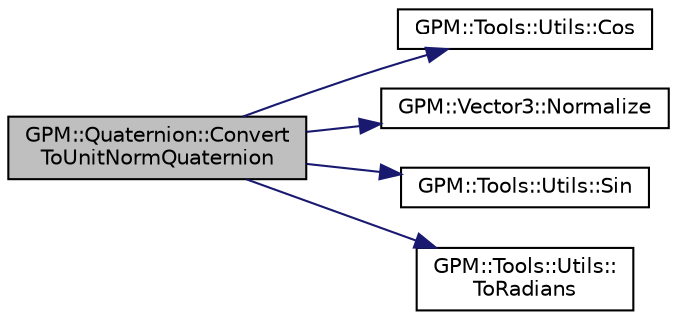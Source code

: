 digraph "GPM::Quaternion::ConvertToUnitNormQuaternion"
{
 // INTERACTIVE_SVG=YES
 // LATEX_PDF_SIZE
  edge [fontname="Helvetica",fontsize="10",labelfontname="Helvetica",labelfontsize="10"];
  node [fontname="Helvetica",fontsize="10",shape=record];
  rankdir="LR";
  Node51 [label="GPM::Quaternion::Convert\lToUnitNormQuaternion",height=0.2,width=0.4,color="black", fillcolor="grey75", style="filled", fontcolor="black",tooltip="Convert the current quaternion to unit quaternion."];
  Node51 -> Node52 [color="midnightblue",fontsize="10",style="solid",fontname="Helvetica"];
  Node52 [label="GPM::Tools::Utils::Cos",height=0.2,width=0.4,color="black", fillcolor="white", style="filled",URL="$class_g_p_m_1_1_tools_1_1_utils.html#a78ee00d0935076bfaf086803bcaa450d",tooltip="Mathematics co-sinus implementation."];
  Node51 -> Node53 [color="midnightblue",fontsize="10",style="solid",fontname="Helvetica"];
  Node53 [label="GPM::Vector3::Normalize",height=0.2,width=0.4,color="black", fillcolor="white", style="filled",URL="$struct_g_p_m_1_1_vector3.html#acbdf5c39c6fcaec7e528dcc0a5169ba9",tooltip="Normalize current vector."];
  Node51 -> Node54 [color="midnightblue",fontsize="10",style="solid",fontname="Helvetica"];
  Node54 [label="GPM::Tools::Utils::Sin",height=0.2,width=0.4,color="black", fillcolor="white", style="filled",URL="$class_g_p_m_1_1_tools_1_1_utils.html#a7443b72a971353b6db74863b125d00fd",tooltip="Mathematics sinus implementation."];
  Node51 -> Node55 [color="midnightblue",fontsize="10",style="solid",fontname="Helvetica"];
  Node55 [label="GPM::Tools::Utils::\lToRadians",height=0.2,width=0.4,color="black", fillcolor="white", style="filled",URL="$class_g_p_m_1_1_tools_1_1_utils.html#a70b429d76d22e49647c88de1089e7312",tooltip="Convert the given angle to radians."];
}
